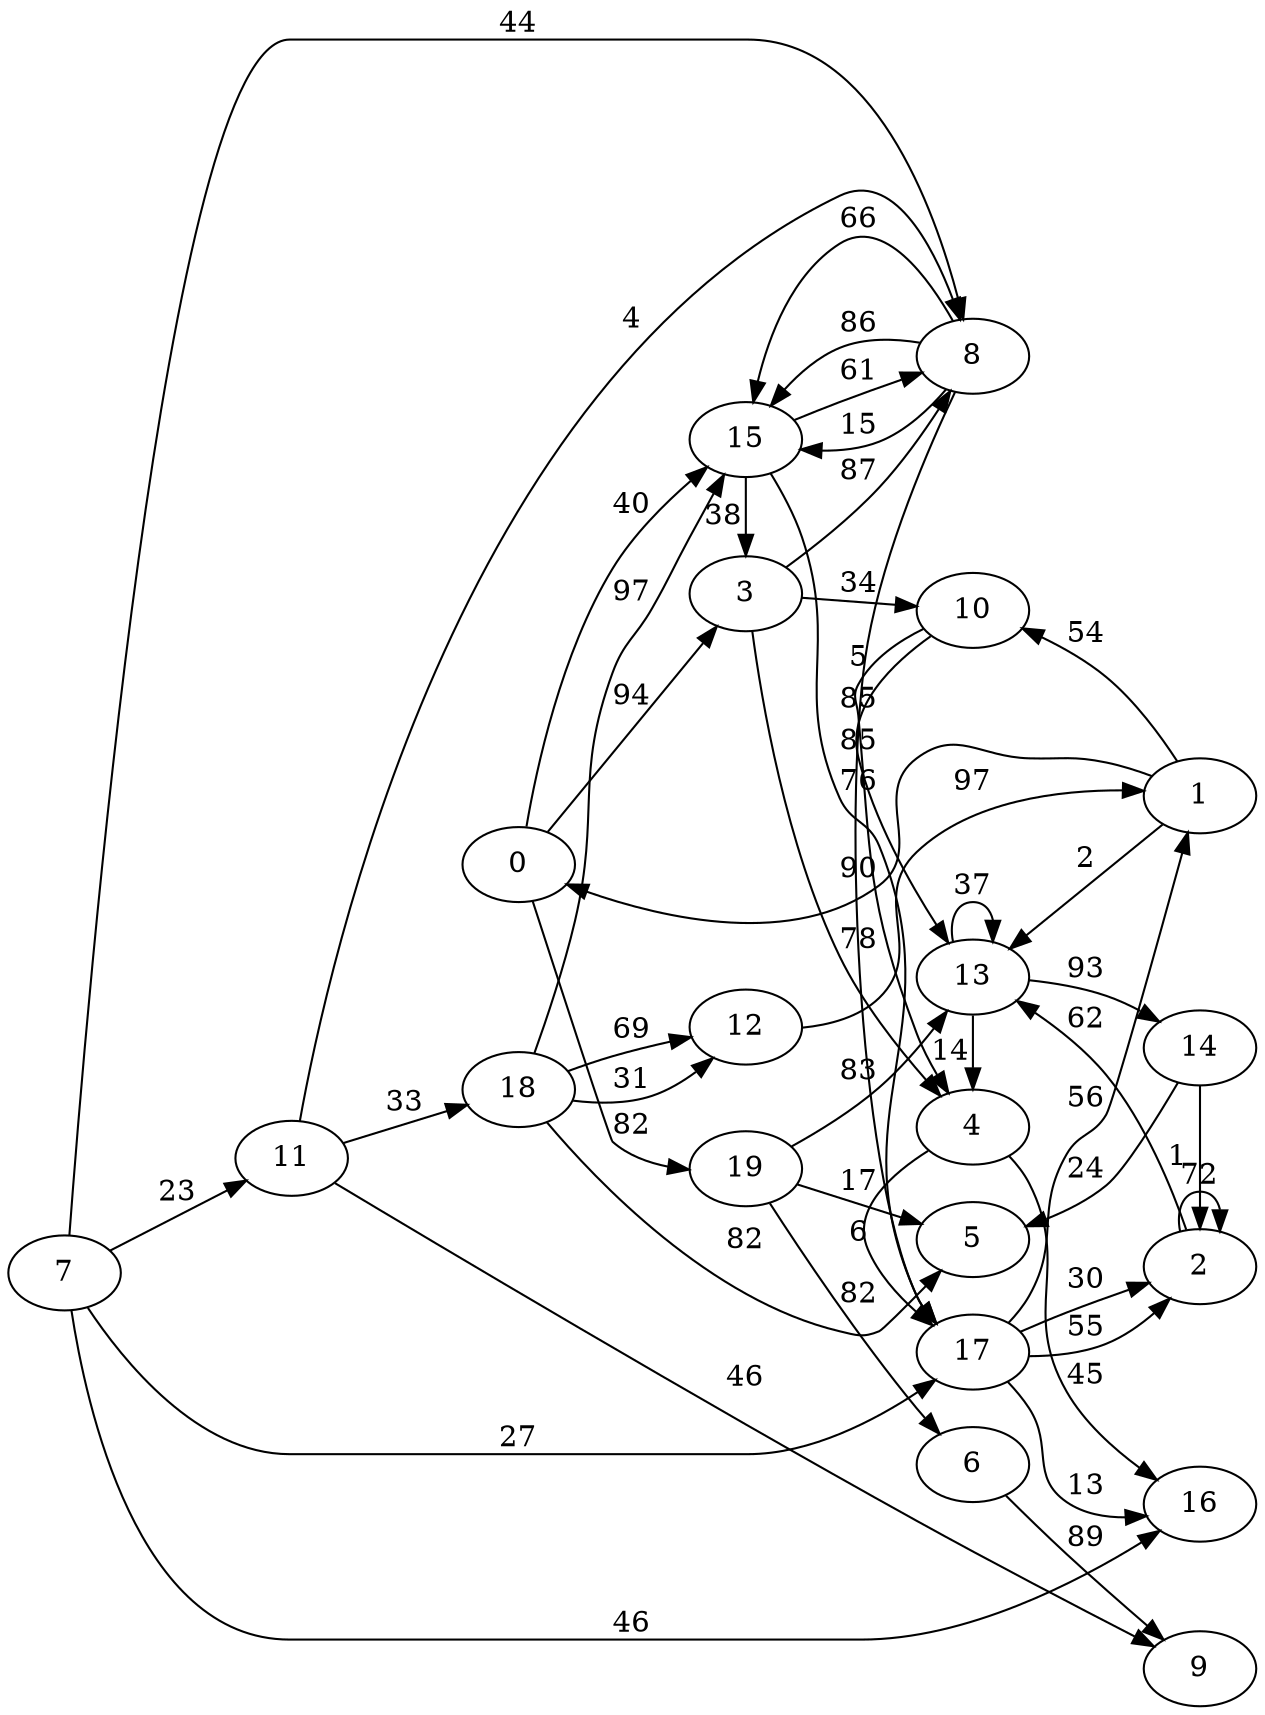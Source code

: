 digraph G {
ranksep = "equally";
rankdir = LR;
{rank = same; 0; };
{rank = same; 19; 3; 15; };
{rank = same; 13; 5; 6; 4; 10; 8; 17; };
{rank = same; 14; 9; 16; 2; 1; };
{rank = same; };
{rank = same; 7; };
{rank = same; 11; };
{rank = same; 18; };
{rank = same; 12; };
{rank = same; };
0->19[label="82"];
0->3[label="94"];
0->15[label="40"];
19->13[label="83"];
19->5[label="17"];
19->6[label="82"];
3->4[label="78"];
3->10[label="34"];
3->8[label="87"];
15->3[label="38"];
15->17[label="76"];
15->8[label="61"];
13->4[label="14"];
13->14[label="93"];
13->13[label="37"];
5
6->9[label="89"];
4->17[label="6"];
4->16[label="45"];
10->13[label="85"];
10->4[label="85"];
8->17[label="5"];
8->15[label="15"];
8->15[label="66"];
8->15[label="86"];
17->16[label="13"];
17->2[label="55"];
17->1[label="56"];
17->2[label="30"];
14->5[label="24"];
14->2[label="1"];
9
16
2->2[label="72"];
2->13[label="62"];
1->10[label="54"];
1->13[label="2"];
1->0[label="90"];
7->17[label="27"];
7->8[label="44"];
7->11[label="23"];
7->16[label="46"];
11->8[label="4"];
11->18[label="33"];
11->9[label="46"];
18->12[label="69"];
18->5[label="82"];
18->12[label="31"];
18->15[label="97"];
12->1[label="97"];
}
